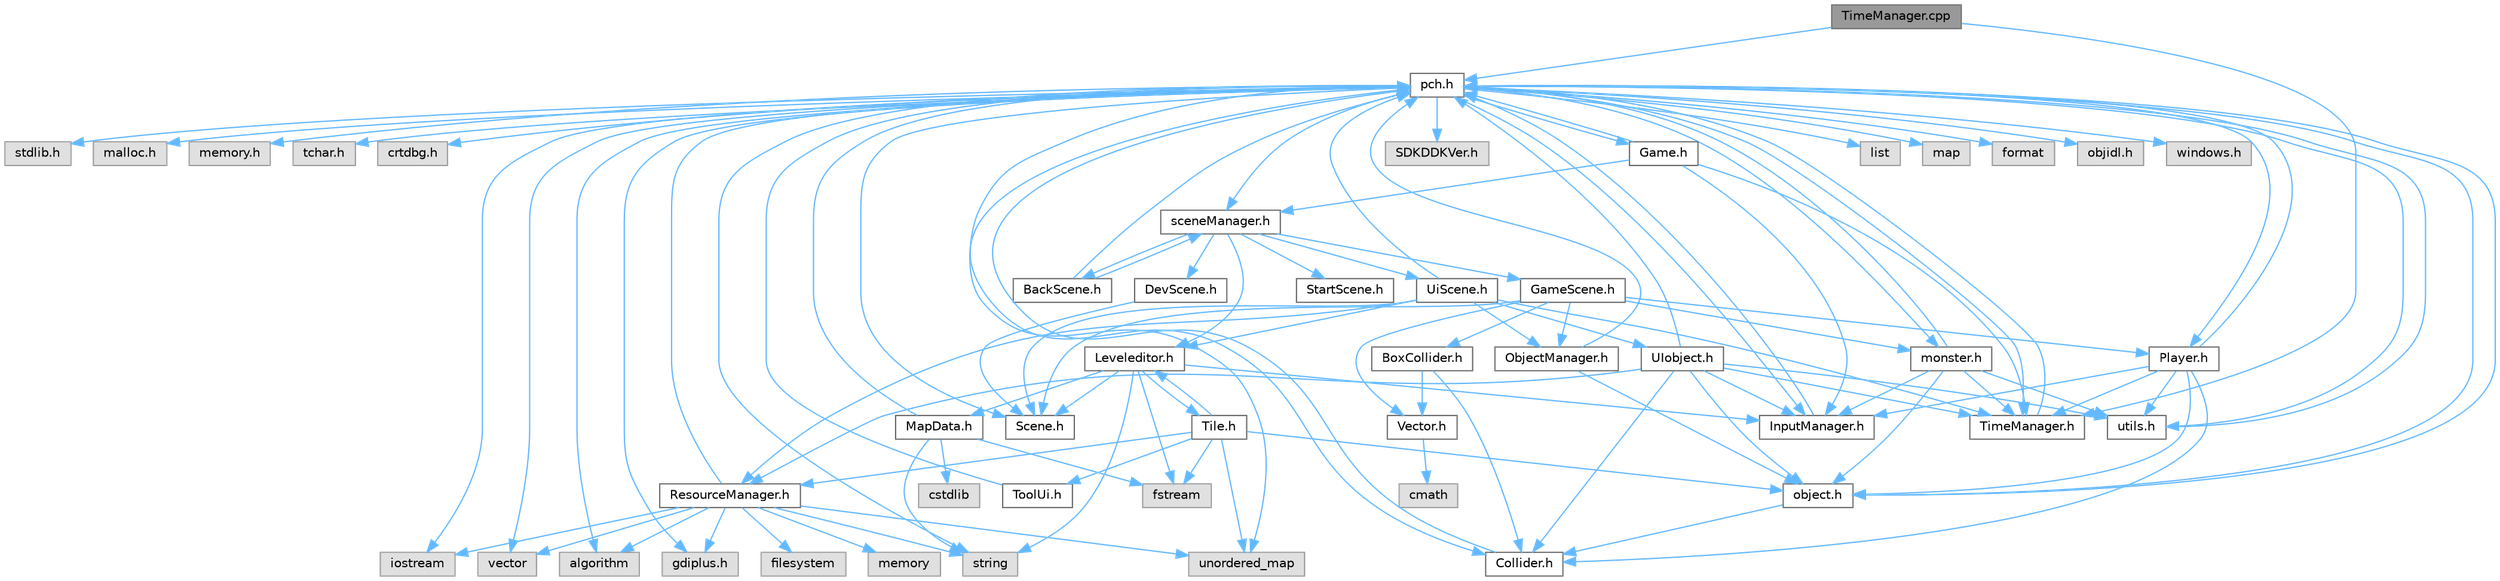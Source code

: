 digraph "TimeManager.cpp"
{
 // LATEX_PDF_SIZE
  bgcolor="transparent";
  edge [fontname=Helvetica,fontsize=10,labelfontname=Helvetica,labelfontsize=10];
  node [fontname=Helvetica,fontsize=10,shape=box,height=0.2,width=0.4];
  Node1 [id="Node000001",label="TimeManager.cpp",height=0.2,width=0.4,color="gray40", fillcolor="grey60", style="filled", fontcolor="black",tooltip=" "];
  Node1 -> Node2 [id="edge1_Node000001_Node000002",color="steelblue1",style="solid",tooltip=" "];
  Node2 [id="Node000002",label="pch.h",height=0.2,width=0.4,color="grey40", fillcolor="white", style="filled",URL="$pch_8h.html",tooltip=" "];
  Node2 -> Node3 [id="edge2_Node000002_Node000003",color="steelblue1",style="solid",tooltip=" "];
  Node3 [id="Node000003",label="SDKDDKVer.h",height=0.2,width=0.4,color="grey60", fillcolor="#E0E0E0", style="filled",tooltip=" "];
  Node2 -> Node4 [id="edge3_Node000002_Node000004",color="steelblue1",style="solid",tooltip=" "];
  Node4 [id="Node000004",label="windows.h",height=0.2,width=0.4,color="grey60", fillcolor="#E0E0E0", style="filled",tooltip=" "];
  Node2 -> Node5 [id="edge4_Node000002_Node000005",color="steelblue1",style="solid",tooltip=" "];
  Node5 [id="Node000005",label="stdlib.h",height=0.2,width=0.4,color="grey60", fillcolor="#E0E0E0", style="filled",tooltip=" "];
  Node2 -> Node6 [id="edge5_Node000002_Node000006",color="steelblue1",style="solid",tooltip=" "];
  Node6 [id="Node000006",label="malloc.h",height=0.2,width=0.4,color="grey60", fillcolor="#E0E0E0", style="filled",tooltip=" "];
  Node2 -> Node7 [id="edge6_Node000002_Node000007",color="steelblue1",style="solid",tooltip=" "];
  Node7 [id="Node000007",label="memory.h",height=0.2,width=0.4,color="grey60", fillcolor="#E0E0E0", style="filled",tooltip=" "];
  Node2 -> Node8 [id="edge7_Node000002_Node000008",color="steelblue1",style="solid",tooltip=" "];
  Node8 [id="Node000008",label="tchar.h",height=0.2,width=0.4,color="grey60", fillcolor="#E0E0E0", style="filled",tooltip=" "];
  Node2 -> Node9 [id="edge8_Node000002_Node000009",color="steelblue1",style="solid",tooltip=" "];
  Node9 [id="Node000009",label="crtdbg.h",height=0.2,width=0.4,color="grey60", fillcolor="#E0E0E0", style="filled",tooltip=" "];
  Node2 -> Node10 [id="edge9_Node000002_Node000010",color="steelblue1",style="solid",tooltip=" "];
  Node10 [id="Node000010",label="iostream",height=0.2,width=0.4,color="grey60", fillcolor="#E0E0E0", style="filled",tooltip=" "];
  Node2 -> Node11 [id="edge10_Node000002_Node000011",color="steelblue1",style="solid",tooltip=" "];
  Node11 [id="Node000011",label="vector",height=0.2,width=0.4,color="grey60", fillcolor="#E0E0E0", style="filled",tooltip=" "];
  Node2 -> Node12 [id="edge11_Node000002_Node000012",color="steelblue1",style="solid",tooltip=" "];
  Node12 [id="Node000012",label="string",height=0.2,width=0.4,color="grey60", fillcolor="#E0E0E0", style="filled",tooltip=" "];
  Node2 -> Node13 [id="edge12_Node000002_Node000013",color="steelblue1",style="solid",tooltip=" "];
  Node13 [id="Node000013",label="list",height=0.2,width=0.4,color="grey60", fillcolor="#E0E0E0", style="filled",tooltip=" "];
  Node2 -> Node14 [id="edge13_Node000002_Node000014",color="steelblue1",style="solid",tooltip=" "];
  Node14 [id="Node000014",label="map",height=0.2,width=0.4,color="grey60", fillcolor="#E0E0E0", style="filled",tooltip=" "];
  Node2 -> Node15 [id="edge14_Node000002_Node000015",color="steelblue1",style="solid",tooltip=" "];
  Node15 [id="Node000015",label="unordered_map",height=0.2,width=0.4,color="grey60", fillcolor="#E0E0E0", style="filled",tooltip=" "];
  Node2 -> Node16 [id="edge15_Node000002_Node000016",color="steelblue1",style="solid",tooltip=" "];
  Node16 [id="Node000016",label="algorithm",height=0.2,width=0.4,color="grey60", fillcolor="#E0E0E0", style="filled",tooltip=" "];
  Node2 -> Node17 [id="edge16_Node000002_Node000017",color="steelblue1",style="solid",tooltip=" "];
  Node17 [id="Node000017",label="format",height=0.2,width=0.4,color="grey60", fillcolor="#E0E0E0", style="filled",tooltip=" "];
  Node2 -> Node18 [id="edge17_Node000002_Node000018",color="steelblue1",style="solid",tooltip=" "];
  Node18 [id="Node000018",label="objidl.h",height=0.2,width=0.4,color="grey60", fillcolor="#E0E0E0", style="filled",tooltip=" "];
  Node2 -> Node19 [id="edge18_Node000002_Node000019",color="steelblue1",style="solid",tooltip=" "];
  Node19 [id="Node000019",label="gdiplus.h",height=0.2,width=0.4,color="grey60", fillcolor="#E0E0E0", style="filled",tooltip=" "];
  Node2 -> Node20 [id="edge19_Node000002_Node000020",color="steelblue1",style="solid",tooltip=" "];
  Node20 [id="Node000020",label="sceneManager.h",height=0.2,width=0.4,color="grey40", fillcolor="white", style="filled",URL="$scene_manager_8h.html",tooltip=" "];
  Node20 -> Node21 [id="edge20_Node000020_Node000021",color="steelblue1",style="solid",tooltip=" "];
  Node21 [id="Node000021",label="DevScene.h",height=0.2,width=0.4,color="grey40", fillcolor="white", style="filled",URL="$_dev_scene_8h.html",tooltip=" "];
  Node21 -> Node22 [id="edge21_Node000021_Node000022",color="steelblue1",style="solid",tooltip=" "];
  Node22 [id="Node000022",label="Scene.h",height=0.2,width=0.4,color="grey40", fillcolor="white", style="filled",URL="$_scene_8h.html",tooltip=" "];
  Node20 -> Node23 [id="edge22_Node000020_Node000023",color="steelblue1",style="solid",tooltip=" "];
  Node23 [id="Node000023",label="GameScene.h",height=0.2,width=0.4,color="grey40", fillcolor="white", style="filled",URL="$_game_scene_8h.html",tooltip=" "];
  Node23 -> Node22 [id="edge23_Node000023_Node000022",color="steelblue1",style="solid",tooltip=" "];
  Node23 -> Node24 [id="edge24_Node000023_Node000024",color="steelblue1",style="solid",tooltip=" "];
  Node24 [id="Node000024",label="Vector.h",height=0.2,width=0.4,color="grey40", fillcolor="white", style="filled",URL="$_vector_8h.html",tooltip=" "];
  Node24 -> Node25 [id="edge25_Node000024_Node000025",color="steelblue1",style="solid",tooltip=" "];
  Node25 [id="Node000025",label="cmath",height=0.2,width=0.4,color="grey60", fillcolor="#E0E0E0", style="filled",tooltip=" "];
  Node23 -> Node26 [id="edge26_Node000023_Node000026",color="steelblue1",style="solid",tooltip=" "];
  Node26 [id="Node000026",label="ObjectManager.h",height=0.2,width=0.4,color="grey40", fillcolor="white", style="filled",URL="$_object_manager_8h.html",tooltip=" "];
  Node26 -> Node2 [id="edge27_Node000026_Node000002",color="steelblue1",style="solid",tooltip=" "];
  Node26 -> Node27 [id="edge28_Node000026_Node000027",color="steelblue1",style="solid",tooltip=" "];
  Node27 [id="Node000027",label="object.h",height=0.2,width=0.4,color="grey40", fillcolor="white", style="filled",URL="$object_8h.html",tooltip=" "];
  Node27 -> Node2 [id="edge29_Node000027_Node000002",color="steelblue1",style="solid",tooltip=" "];
  Node27 -> Node28 [id="edge30_Node000027_Node000028",color="steelblue1",style="solid",tooltip=" "];
  Node28 [id="Node000028",label="Collider.h",height=0.2,width=0.4,color="grey40", fillcolor="white", style="filled",URL="$_collider_8h.html",tooltip=" "];
  Node28 -> Node2 [id="edge31_Node000028_Node000002",color="steelblue1",style="solid",tooltip=" "];
  Node23 -> Node29 [id="edge32_Node000023_Node000029",color="steelblue1",style="solid",tooltip=" "];
  Node29 [id="Node000029",label="Player.h",height=0.2,width=0.4,color="grey40", fillcolor="white", style="filled",URL="$_player_8h.html",tooltip=" "];
  Node29 -> Node30 [id="edge33_Node000029_Node000030",color="steelblue1",style="solid",tooltip=" "];
  Node30 [id="Node000030",label="InputManager.h",height=0.2,width=0.4,color="grey40", fillcolor="white", style="filled",URL="$_input_manager_8h.html",tooltip=" "];
  Node30 -> Node2 [id="edge34_Node000030_Node000002",color="steelblue1",style="solid",tooltip=" "];
  Node29 -> Node31 [id="edge35_Node000029_Node000031",color="steelblue1",style="solid",tooltip=" "];
  Node31 [id="Node000031",label="TimeManager.h",height=0.2,width=0.4,color="grey40", fillcolor="white", style="filled",URL="$_time_manager_8h.html",tooltip=" "];
  Node31 -> Node2 [id="edge36_Node000031_Node000002",color="steelblue1",style="solid",tooltip=" "];
  Node29 -> Node27 [id="edge37_Node000029_Node000027",color="steelblue1",style="solid",tooltip=" "];
  Node29 -> Node32 [id="edge38_Node000029_Node000032",color="steelblue1",style="solid",tooltip=" "];
  Node32 [id="Node000032",label="utils.h",height=0.2,width=0.4,color="grey40", fillcolor="white", style="filled",URL="$utils_8h.html",tooltip=" "];
  Node32 -> Node2 [id="edge39_Node000032_Node000002",color="steelblue1",style="solid",tooltip=" "];
  Node29 -> Node28 [id="edge40_Node000029_Node000028",color="steelblue1",style="solid",tooltip=" "];
  Node29 -> Node2 [id="edge41_Node000029_Node000002",color="steelblue1",style="solid",tooltip=" "];
  Node23 -> Node33 [id="edge42_Node000023_Node000033",color="steelblue1",style="solid",tooltip=" "];
  Node33 [id="Node000033",label="monster.h",height=0.2,width=0.4,color="grey40", fillcolor="white", style="filled",URL="$monster_8h.html",tooltip=" "];
  Node33 -> Node2 [id="edge43_Node000033_Node000002",color="steelblue1",style="solid",tooltip=" "];
  Node33 -> Node30 [id="edge44_Node000033_Node000030",color="steelblue1",style="solid",tooltip=" "];
  Node33 -> Node31 [id="edge45_Node000033_Node000031",color="steelblue1",style="solid",tooltip=" "];
  Node33 -> Node27 [id="edge46_Node000033_Node000027",color="steelblue1",style="solid",tooltip=" "];
  Node33 -> Node32 [id="edge47_Node000033_Node000032",color="steelblue1",style="solid",tooltip=" "];
  Node23 -> Node34 [id="edge48_Node000023_Node000034",color="steelblue1",style="solid",tooltip=" "];
  Node34 [id="Node000034",label="BoxCollider.h",height=0.2,width=0.4,color="grey40", fillcolor="white", style="filled",URL="$_box_collider_8h.html",tooltip=" "];
  Node34 -> Node28 [id="edge49_Node000034_Node000028",color="steelblue1",style="solid",tooltip=" "];
  Node34 -> Node24 [id="edge50_Node000034_Node000024",color="steelblue1",style="solid",tooltip=" "];
  Node20 -> Node35 [id="edge51_Node000020_Node000035",color="steelblue1",style="solid",tooltip=" "];
  Node35 [id="Node000035",label="Leveleditor.h",height=0.2,width=0.4,color="grey40", fillcolor="white", style="filled",URL="$_leveleditor_8h.html",tooltip=" "];
  Node35 -> Node22 [id="edge52_Node000035_Node000022",color="steelblue1",style="solid",tooltip=" "];
  Node35 -> Node30 [id="edge53_Node000035_Node000030",color="steelblue1",style="solid",tooltip=" "];
  Node35 -> Node36 [id="edge54_Node000035_Node000036",color="steelblue1",style="solid",tooltip=" "];
  Node36 [id="Node000036",label="MapData.h",height=0.2,width=0.4,color="grey40", fillcolor="white", style="filled",URL="$_map_data_8h.html",tooltip=" "];
  Node36 -> Node2 [id="edge55_Node000036_Node000002",color="steelblue1",style="solid",tooltip=" "];
  Node36 -> Node12 [id="edge56_Node000036_Node000012",color="steelblue1",style="solid",tooltip=" "];
  Node36 -> Node37 [id="edge57_Node000036_Node000037",color="steelblue1",style="solid",tooltip=" "];
  Node37 [id="Node000037",label="fstream",height=0.2,width=0.4,color="grey60", fillcolor="#E0E0E0", style="filled",tooltip=" "];
  Node36 -> Node38 [id="edge58_Node000036_Node000038",color="steelblue1",style="solid",tooltip=" "];
  Node38 [id="Node000038",label="cstdlib",height=0.2,width=0.4,color="grey60", fillcolor="#E0E0E0", style="filled",tooltip=" "];
  Node35 -> Node39 [id="edge59_Node000035_Node000039",color="steelblue1",style="solid",tooltip=" "];
  Node39 [id="Node000039",label="Tile.h",height=0.2,width=0.4,color="grey40", fillcolor="white", style="filled",URL="$_tile_8h.html",tooltip=" "];
  Node39 -> Node27 [id="edge60_Node000039_Node000027",color="steelblue1",style="solid",tooltip=" "];
  Node39 -> Node35 [id="edge61_Node000039_Node000035",color="steelblue1",style="solid",tooltip=" "];
  Node39 -> Node37 [id="edge62_Node000039_Node000037",color="steelblue1",style="solid",tooltip=" "];
  Node39 -> Node40 [id="edge63_Node000039_Node000040",color="steelblue1",style="solid",tooltip=" "];
  Node40 [id="Node000040",label="ResourceManager.h",height=0.2,width=0.4,color="grey40", fillcolor="white", style="filled",URL="$_resource_manager_8h.html",tooltip=" "];
  Node40 -> Node2 [id="edge64_Node000040_Node000002",color="steelblue1",style="solid",tooltip=" "];
  Node40 -> Node41 [id="edge65_Node000040_Node000041",color="steelblue1",style="solid",tooltip=" "];
  Node41 [id="Node000041",label="filesystem",height=0.2,width=0.4,color="grey60", fillcolor="#E0E0E0", style="filled",tooltip=" "];
  Node40 -> Node19 [id="edge66_Node000040_Node000019",color="steelblue1",style="solid",tooltip=" "];
  Node40 -> Node15 [id="edge67_Node000040_Node000015",color="steelblue1",style="solid",tooltip=" "];
  Node40 -> Node11 [id="edge68_Node000040_Node000011",color="steelblue1",style="solid",tooltip=" "];
  Node40 -> Node12 [id="edge69_Node000040_Node000012",color="steelblue1",style="solid",tooltip=" "];
  Node40 -> Node10 [id="edge70_Node000040_Node000010",color="steelblue1",style="solid",tooltip=" "];
  Node40 -> Node16 [id="edge71_Node000040_Node000016",color="steelblue1",style="solid",tooltip=" "];
  Node40 -> Node42 [id="edge72_Node000040_Node000042",color="steelblue1",style="solid",tooltip=" "];
  Node42 [id="Node000042",label="memory",height=0.2,width=0.4,color="grey60", fillcolor="#E0E0E0", style="filled",tooltip=" "];
  Node39 -> Node43 [id="edge73_Node000039_Node000043",color="steelblue1",style="solid",tooltip=" "];
  Node43 [id="Node000043",label="ToolUi.h",height=0.2,width=0.4,color="grey40", fillcolor="white", style="filled",URL="$_tool_ui_8h.html",tooltip=" "];
  Node43 -> Node2 [id="edge74_Node000043_Node000002",color="steelblue1",style="solid",tooltip=" "];
  Node39 -> Node15 [id="edge75_Node000039_Node000015",color="steelblue1",style="solid",tooltip=" "];
  Node35 -> Node12 [id="edge76_Node000035_Node000012",color="steelblue1",style="solid",tooltip=" "];
  Node35 -> Node37 [id="edge77_Node000035_Node000037",color="steelblue1",style="solid",tooltip=" "];
  Node20 -> Node44 [id="edge78_Node000020_Node000044",color="steelblue1",style="solid",tooltip=" "];
  Node44 [id="Node000044",label="StartScene.h",height=0.2,width=0.4,color="grey40", fillcolor="white", style="filled",URL="$_start_scene_8h.html",tooltip=" "];
  Node20 -> Node45 [id="edge79_Node000020_Node000045",color="steelblue1",style="solid",tooltip=" "];
  Node45 [id="Node000045",label="UiScene.h",height=0.2,width=0.4,color="grey40", fillcolor="white", style="filled",URL="$_ui_scene_8h.html",tooltip=" "];
  Node45 -> Node2 [id="edge80_Node000045_Node000002",color="steelblue1",style="solid",tooltip=" "];
  Node45 -> Node31 [id="edge81_Node000045_Node000031",color="steelblue1",style="solid",tooltip=" "];
  Node45 -> Node35 [id="edge82_Node000045_Node000035",color="steelblue1",style="solid",tooltip=" "];
  Node45 -> Node40 [id="edge83_Node000045_Node000040",color="steelblue1",style="solid",tooltip=" "];
  Node45 -> Node26 [id="edge84_Node000045_Node000026",color="steelblue1",style="solid",tooltip=" "];
  Node45 -> Node46 [id="edge85_Node000045_Node000046",color="steelblue1",style="solid",tooltip=" "];
  Node46 [id="Node000046",label="UIobject.h",height=0.2,width=0.4,color="grey40", fillcolor="white", style="filled",URL="$_u_iobject_8h.html",tooltip=" "];
  Node46 -> Node27 [id="edge86_Node000046_Node000027",color="steelblue1",style="solid",tooltip=" "];
  Node46 -> Node30 [id="edge87_Node000046_Node000030",color="steelblue1",style="solid",tooltip=" "];
  Node46 -> Node31 [id="edge88_Node000046_Node000031",color="steelblue1",style="solid",tooltip=" "];
  Node46 -> Node32 [id="edge89_Node000046_Node000032",color="steelblue1",style="solid",tooltip=" "];
  Node46 -> Node28 [id="edge90_Node000046_Node000028",color="steelblue1",style="solid",tooltip=" "];
  Node46 -> Node2 [id="edge91_Node000046_Node000002",color="steelblue1",style="solid",tooltip=" "];
  Node46 -> Node40 [id="edge92_Node000046_Node000040",color="steelblue1",style="solid",tooltip=" "];
  Node45 -> Node22 [id="edge93_Node000045_Node000022",color="steelblue1",style="solid",tooltip=" "];
  Node20 -> Node47 [id="edge94_Node000020_Node000047",color="steelblue1",style="solid",tooltip=" "];
  Node47 [id="Node000047",label="BackScene.h",height=0.2,width=0.4,color="grey40", fillcolor="white", style="filled",URL="$_back_scene_8h.html",tooltip=" "];
  Node47 -> Node2 [id="edge95_Node000047_Node000002",color="steelblue1",style="solid",tooltip=" "];
  Node47 -> Node20 [id="edge96_Node000047_Node000020",color="steelblue1",style="solid",tooltip=" "];
  Node2 -> Node30 [id="edge97_Node000002_Node000030",color="steelblue1",style="solid",tooltip=" "];
  Node2 -> Node31 [id="edge98_Node000002_Node000031",color="steelblue1",style="solid",tooltip=" "];
  Node2 -> Node22 [id="edge99_Node000002_Node000022",color="steelblue1",style="solid",tooltip=" "];
  Node2 -> Node32 [id="edge100_Node000002_Node000032",color="steelblue1",style="solid",tooltip=" "];
  Node2 -> Node27 [id="edge101_Node000002_Node000027",color="steelblue1",style="solid",tooltip=" "];
  Node2 -> Node28 [id="edge102_Node000002_Node000028",color="steelblue1",style="solid",tooltip=" "];
  Node2 -> Node29 [id="edge103_Node000002_Node000029",color="steelblue1",style="solid",tooltip=" "];
  Node2 -> Node33 [id="edge104_Node000002_Node000033",color="steelblue1",style="solid",tooltip=" "];
  Node2 -> Node48 [id="edge105_Node000002_Node000048",color="steelblue1",style="solid",tooltip=" "];
  Node48 [id="Node000048",label="Game.h",height=0.2,width=0.4,color="grey40", fillcolor="white", style="filled",URL="$_game_8h.html",tooltip=" "];
  Node48 -> Node2 [id="edge106_Node000048_Node000002",color="steelblue1",style="solid",tooltip=" "];
  Node48 -> Node20 [id="edge107_Node000048_Node000020",color="steelblue1",style="solid",tooltip=" "];
  Node48 -> Node30 [id="edge108_Node000048_Node000030",color="steelblue1",style="solid",tooltip=" "];
  Node48 -> Node31 [id="edge109_Node000048_Node000031",color="steelblue1",style="solid",tooltip=" "];
  Node1 -> Node31 [id="edge110_Node000001_Node000031",color="steelblue1",style="solid",tooltip=" "];
}
